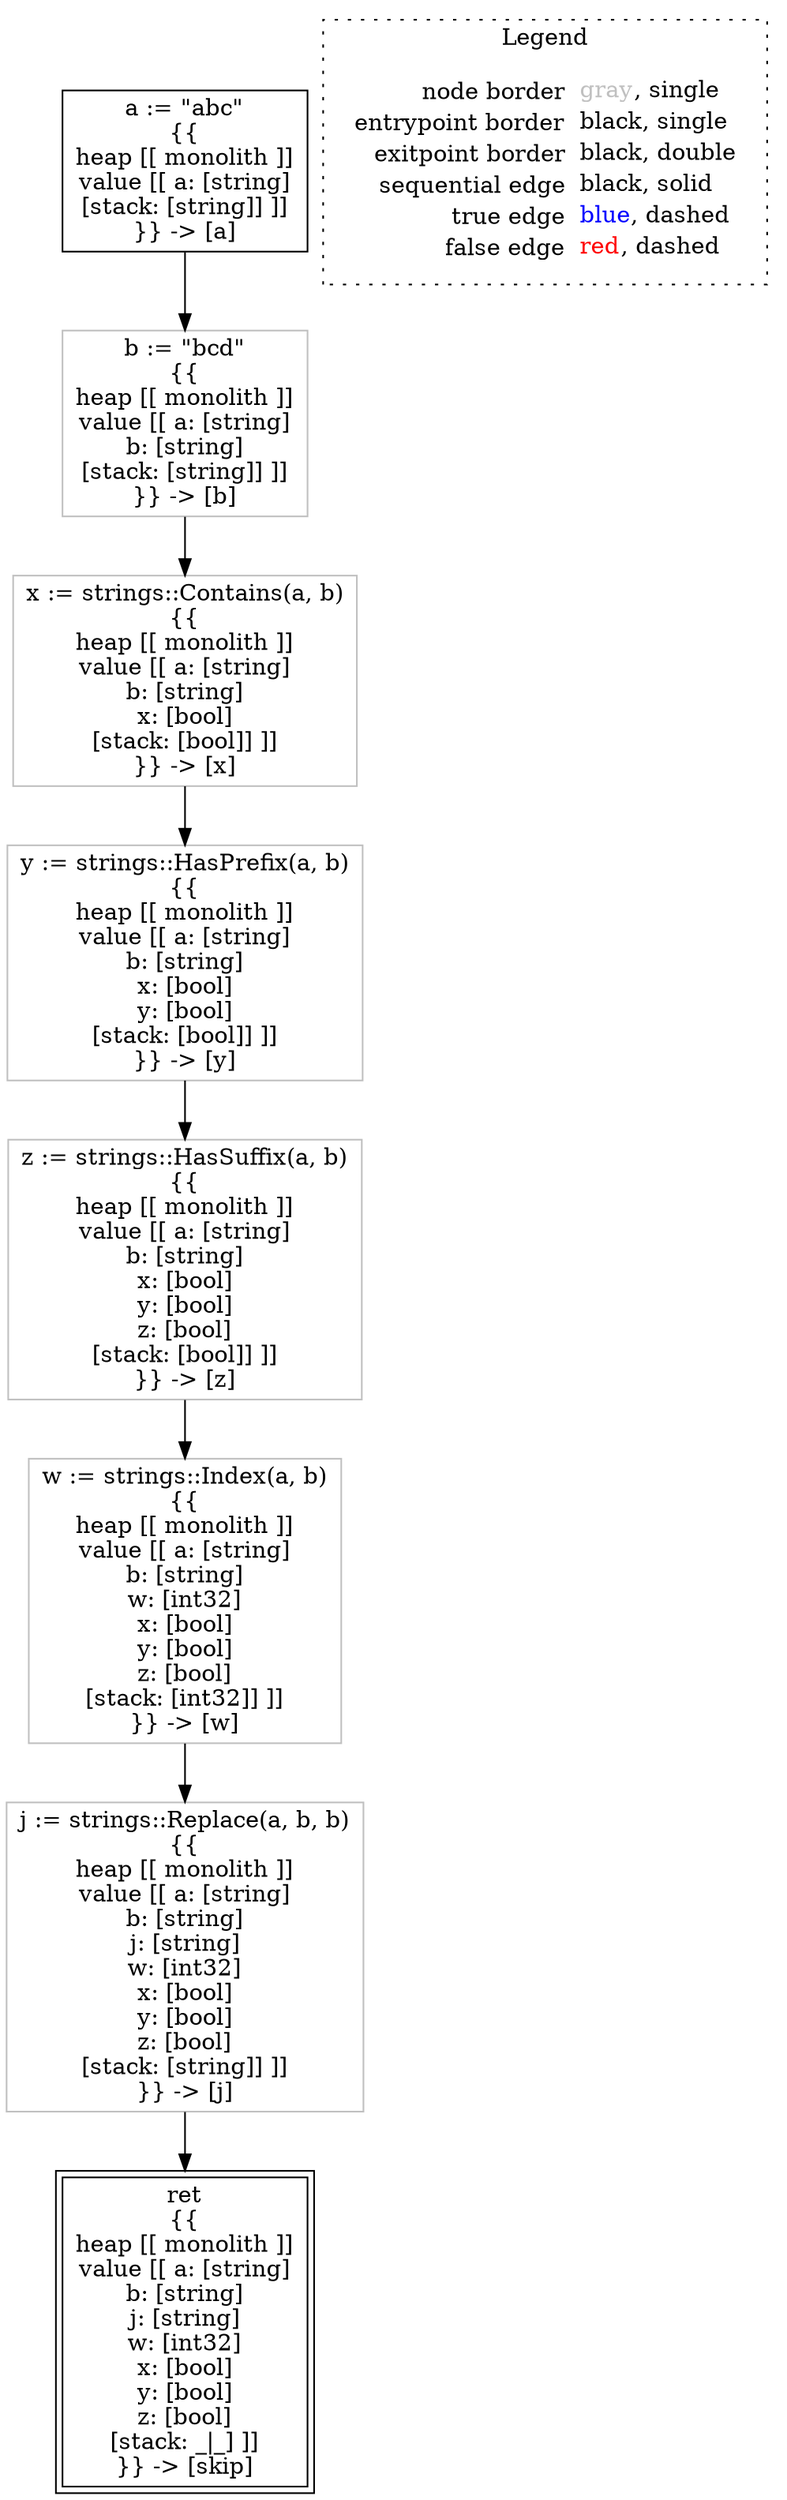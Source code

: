 digraph {
	"node0" [shape="rect",color="black",label=<a := &quot;abc&quot;<BR/>{{<BR/>heap [[ monolith ]]<BR/>value [[ a: [string]<BR/>[stack: [string]] ]]<BR/>}} -&gt; [a]>];
	"node1" [shape="rect",color="gray",label=<b := &quot;bcd&quot;<BR/>{{<BR/>heap [[ monolith ]]<BR/>value [[ a: [string]<BR/>b: [string]<BR/>[stack: [string]] ]]<BR/>}} -&gt; [b]>];
	"node2" [shape="rect",color="gray",label=<y := strings::HasPrefix(a, b)<BR/>{{<BR/>heap [[ monolith ]]<BR/>value [[ a: [string]<BR/>b: [string]<BR/>x: [bool]<BR/>y: [bool]<BR/>[stack: [bool]] ]]<BR/>}} -&gt; [y]>];
	"node3" [shape="rect",color="gray",label=<w := strings::Index(a, b)<BR/>{{<BR/>heap [[ monolith ]]<BR/>value [[ a: [string]<BR/>b: [string]<BR/>w: [int32]<BR/>x: [bool]<BR/>y: [bool]<BR/>z: [bool]<BR/>[stack: [int32]] ]]<BR/>}} -&gt; [w]>];
	"node4" [shape="rect",color="black",peripheries="2",label=<ret<BR/>{{<BR/>heap [[ monolith ]]<BR/>value [[ a: [string]<BR/>b: [string]<BR/>j: [string]<BR/>w: [int32]<BR/>x: [bool]<BR/>y: [bool]<BR/>z: [bool]<BR/>[stack: _|_] ]]<BR/>}} -&gt; [skip]>];
	"node5" [shape="rect",color="gray",label=<j := strings::Replace(a, b, b)<BR/>{{<BR/>heap [[ monolith ]]<BR/>value [[ a: [string]<BR/>b: [string]<BR/>j: [string]<BR/>w: [int32]<BR/>x: [bool]<BR/>y: [bool]<BR/>z: [bool]<BR/>[stack: [string]] ]]<BR/>}} -&gt; [j]>];
	"node6" [shape="rect",color="gray",label=<x := strings::Contains(a, b)<BR/>{{<BR/>heap [[ monolith ]]<BR/>value [[ a: [string]<BR/>b: [string]<BR/>x: [bool]<BR/>[stack: [bool]] ]]<BR/>}} -&gt; [x]>];
	"node7" [shape="rect",color="gray",label=<z := strings::HasSuffix(a, b)<BR/>{{<BR/>heap [[ monolith ]]<BR/>value [[ a: [string]<BR/>b: [string]<BR/>x: [bool]<BR/>y: [bool]<BR/>z: [bool]<BR/>[stack: [bool]] ]]<BR/>}} -&gt; [z]>];
	"node1" -> "node6" [color="black"];
	"node2" -> "node7" [color="black"];
	"node3" -> "node5" [color="black"];
	"node5" -> "node4" [color="black"];
	"node6" -> "node2" [color="black"];
	"node7" -> "node3" [color="black"];
	"node0" -> "node1" [color="black"];
subgraph cluster_legend {
	label="Legend";
	style=dotted;
	node [shape=plaintext];
	"legend" [label=<<table border="0" cellpadding="2" cellspacing="0" cellborder="0"><tr><td align="right">node border&nbsp;</td><td align="left"><font color="gray">gray</font>, single</td></tr><tr><td align="right">entrypoint border&nbsp;</td><td align="left"><font color="black">black</font>, single</td></tr><tr><td align="right">exitpoint border&nbsp;</td><td align="left"><font color="black">black</font>, double</td></tr><tr><td align="right">sequential edge&nbsp;</td><td align="left"><font color="black">black</font>, solid</td></tr><tr><td align="right">true edge&nbsp;</td><td align="left"><font color="blue">blue</font>, dashed</td></tr><tr><td align="right">false edge&nbsp;</td><td align="left"><font color="red">red</font>, dashed</td></tr></table>>];
}

}
